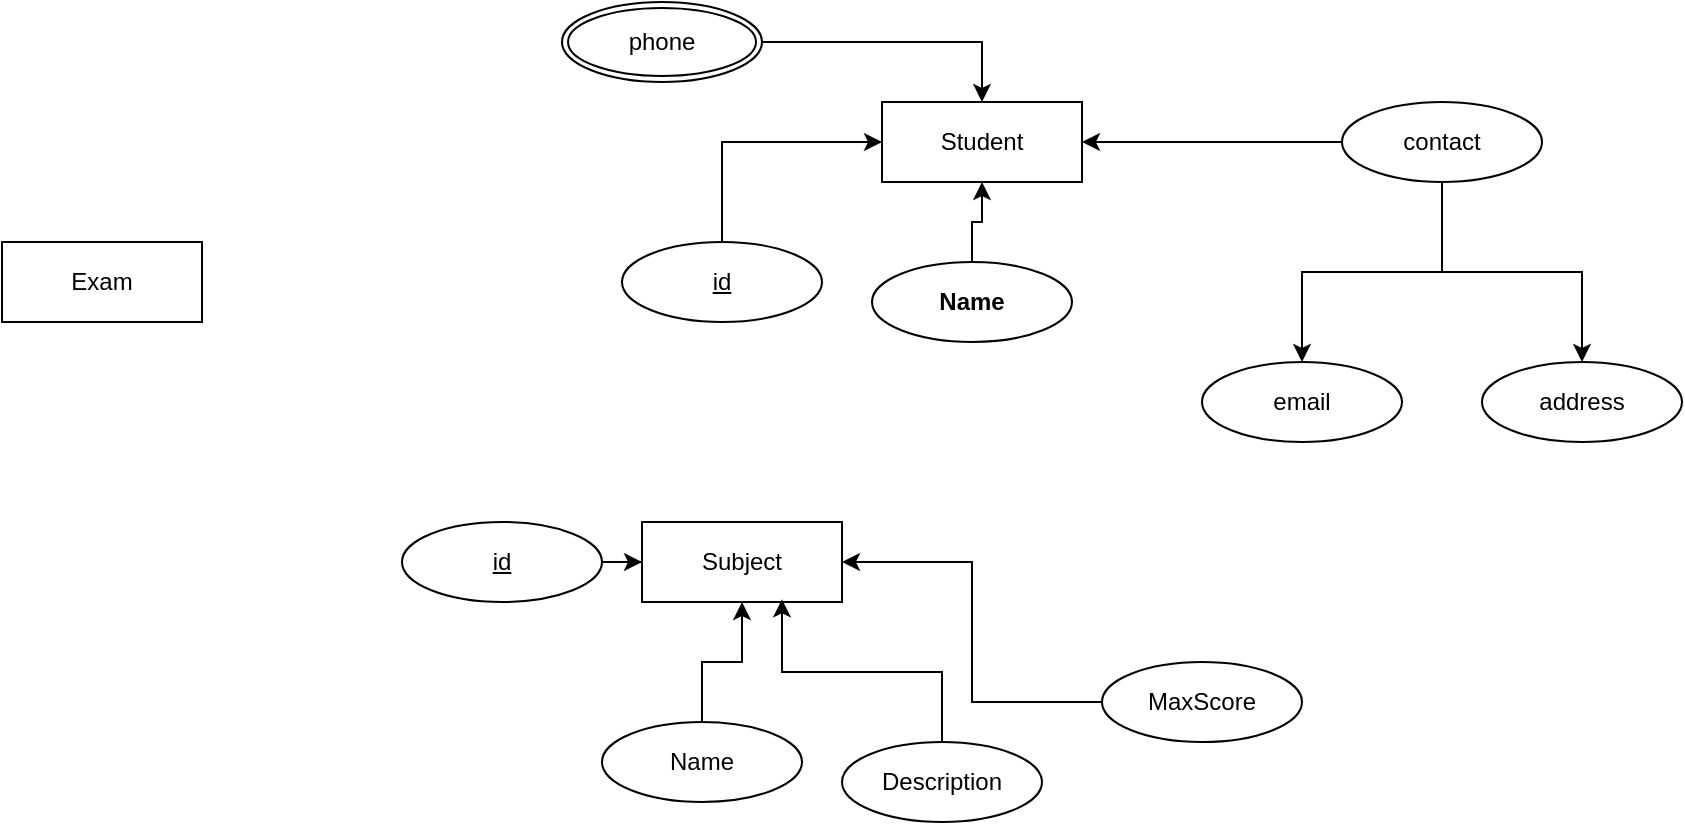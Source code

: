 <mxfile version="21.6.7" type="github">
  <diagram id="R2lEEEUBdFMjLlhIrx00" name="Page-1">
    <mxGraphModel dx="1799" dy="515" grid="1" gridSize="10" guides="1" tooltips="1" connect="1" arrows="1" fold="1" page="1" pageScale="1" pageWidth="850" pageHeight="1100" math="0" shadow="0" extFonts="Permanent Marker^https://fonts.googleapis.com/css?family=Permanent+Marker">
      <root>
        <mxCell id="0" />
        <mxCell id="1" parent="0" />
        <mxCell id="k6XpWZQrTvIHml3gS3ja-1" value="Student" style="whiteSpace=wrap;html=1;align=center;" vertex="1" parent="1">
          <mxGeometry x="380" y="260" width="100" height="40" as="geometry" />
        </mxCell>
        <mxCell id="k6XpWZQrTvIHml3gS3ja-5" style="edgeStyle=orthogonalEdgeStyle;rounded=0;orthogonalLoop=1;jettySize=auto;html=1;exitX=0.5;exitY=0;exitDx=0;exitDy=0;entryX=0.5;entryY=1;entryDx=0;entryDy=0;" edge="1" parent="1" source="k6XpWZQrTvIHml3gS3ja-2" target="k6XpWZQrTvIHml3gS3ja-1">
          <mxGeometry relative="1" as="geometry" />
        </mxCell>
        <mxCell id="k6XpWZQrTvIHml3gS3ja-2" value="Name" style="ellipse;whiteSpace=wrap;html=1;align=center;fontStyle=1" vertex="1" parent="1">
          <mxGeometry x="375" y="340" width="100" height="40" as="geometry" />
        </mxCell>
        <mxCell id="k6XpWZQrTvIHml3gS3ja-4" style="edgeStyle=orthogonalEdgeStyle;rounded=0;orthogonalLoop=1;jettySize=auto;html=1;exitX=0.5;exitY=0;exitDx=0;exitDy=0;entryX=0;entryY=0.5;entryDx=0;entryDy=0;" edge="1" parent="1" source="k6XpWZQrTvIHml3gS3ja-3" target="k6XpWZQrTvIHml3gS3ja-1">
          <mxGeometry relative="1" as="geometry" />
        </mxCell>
        <mxCell id="k6XpWZQrTvIHml3gS3ja-3" value="id" style="ellipse;whiteSpace=wrap;html=1;align=center;fontStyle=4;" vertex="1" parent="1">
          <mxGeometry x="250" y="330" width="100" height="40" as="geometry" />
        </mxCell>
        <mxCell id="k6XpWZQrTvIHml3gS3ja-7" style="edgeStyle=orthogonalEdgeStyle;rounded=0;orthogonalLoop=1;jettySize=auto;html=1;entryX=1;entryY=0.5;entryDx=0;entryDy=0;" edge="1" parent="1" source="k6XpWZQrTvIHml3gS3ja-6" target="k6XpWZQrTvIHml3gS3ja-1">
          <mxGeometry relative="1" as="geometry" />
        </mxCell>
        <mxCell id="k6XpWZQrTvIHml3gS3ja-9" style="edgeStyle=orthogonalEdgeStyle;rounded=0;orthogonalLoop=1;jettySize=auto;html=1;exitX=0.5;exitY=1;exitDx=0;exitDy=0;entryX=0.5;entryY=0;entryDx=0;entryDy=0;" edge="1" parent="1" source="k6XpWZQrTvIHml3gS3ja-6" target="k6XpWZQrTvIHml3gS3ja-8">
          <mxGeometry relative="1" as="geometry" />
        </mxCell>
        <mxCell id="k6XpWZQrTvIHml3gS3ja-11" style="edgeStyle=orthogonalEdgeStyle;rounded=0;orthogonalLoop=1;jettySize=auto;html=1;entryX=0.5;entryY=0;entryDx=0;entryDy=0;" edge="1" parent="1" source="k6XpWZQrTvIHml3gS3ja-6" target="k6XpWZQrTvIHml3gS3ja-10">
          <mxGeometry relative="1" as="geometry" />
        </mxCell>
        <mxCell id="k6XpWZQrTvIHml3gS3ja-6" value="contact" style="ellipse;whiteSpace=wrap;html=1;align=center;" vertex="1" parent="1">
          <mxGeometry x="610" y="260" width="100" height="40" as="geometry" />
        </mxCell>
        <mxCell id="k6XpWZQrTvIHml3gS3ja-8" value="email" style="ellipse;whiteSpace=wrap;html=1;align=center;" vertex="1" parent="1">
          <mxGeometry x="540" y="390" width="100" height="40" as="geometry" />
        </mxCell>
        <mxCell id="k6XpWZQrTvIHml3gS3ja-10" value="address" style="ellipse;whiteSpace=wrap;html=1;align=center;" vertex="1" parent="1">
          <mxGeometry x="680" y="390" width="100" height="40" as="geometry" />
        </mxCell>
        <mxCell id="k6XpWZQrTvIHml3gS3ja-13" style="edgeStyle=orthogonalEdgeStyle;rounded=0;orthogonalLoop=1;jettySize=auto;html=1;entryX=0.5;entryY=0;entryDx=0;entryDy=0;" edge="1" parent="1" source="k6XpWZQrTvIHml3gS3ja-12" target="k6XpWZQrTvIHml3gS3ja-1">
          <mxGeometry relative="1" as="geometry" />
        </mxCell>
        <mxCell id="k6XpWZQrTvIHml3gS3ja-12" value="phone" style="ellipse;shape=doubleEllipse;margin=3;whiteSpace=wrap;html=1;align=center;" vertex="1" parent="1">
          <mxGeometry x="220" y="210" width="100" height="40" as="geometry" />
        </mxCell>
        <mxCell id="k6XpWZQrTvIHml3gS3ja-14" value="Subject" style="whiteSpace=wrap;html=1;align=center;" vertex="1" parent="1">
          <mxGeometry x="260" y="470" width="100" height="40" as="geometry" />
        </mxCell>
        <mxCell id="k6XpWZQrTvIHml3gS3ja-16" style="edgeStyle=orthogonalEdgeStyle;rounded=0;orthogonalLoop=1;jettySize=auto;html=1;" edge="1" parent="1" source="k6XpWZQrTvIHml3gS3ja-15" target="k6XpWZQrTvIHml3gS3ja-14">
          <mxGeometry relative="1" as="geometry" />
        </mxCell>
        <mxCell id="k6XpWZQrTvIHml3gS3ja-15" value="id" style="ellipse;whiteSpace=wrap;html=1;align=center;fontStyle=4;" vertex="1" parent="1">
          <mxGeometry x="140" y="470" width="100" height="40" as="geometry" />
        </mxCell>
        <mxCell id="k6XpWZQrTvIHml3gS3ja-18" style="edgeStyle=orthogonalEdgeStyle;rounded=0;orthogonalLoop=1;jettySize=auto;html=1;entryX=0.5;entryY=1;entryDx=0;entryDy=0;" edge="1" parent="1" source="k6XpWZQrTvIHml3gS3ja-17" target="k6XpWZQrTvIHml3gS3ja-14">
          <mxGeometry relative="1" as="geometry" />
        </mxCell>
        <mxCell id="k6XpWZQrTvIHml3gS3ja-17" value="Name" style="ellipse;whiteSpace=wrap;html=1;align=center;" vertex="1" parent="1">
          <mxGeometry x="240" y="570" width="100" height="40" as="geometry" />
        </mxCell>
        <mxCell id="k6XpWZQrTvIHml3gS3ja-20" style="edgeStyle=orthogonalEdgeStyle;rounded=0;orthogonalLoop=1;jettySize=auto;html=1;entryX=0.7;entryY=0.967;entryDx=0;entryDy=0;entryPerimeter=0;" edge="1" parent="1" source="k6XpWZQrTvIHml3gS3ja-19" target="k6XpWZQrTvIHml3gS3ja-14">
          <mxGeometry relative="1" as="geometry" />
        </mxCell>
        <mxCell id="k6XpWZQrTvIHml3gS3ja-19" value="Description" style="ellipse;whiteSpace=wrap;html=1;align=center;" vertex="1" parent="1">
          <mxGeometry x="360" y="580" width="100" height="40" as="geometry" />
        </mxCell>
        <mxCell id="k6XpWZQrTvIHml3gS3ja-22" style="edgeStyle=orthogonalEdgeStyle;rounded=0;orthogonalLoop=1;jettySize=auto;html=1;entryX=1;entryY=0.5;entryDx=0;entryDy=0;" edge="1" parent="1" source="k6XpWZQrTvIHml3gS3ja-21" target="k6XpWZQrTvIHml3gS3ja-14">
          <mxGeometry relative="1" as="geometry" />
        </mxCell>
        <mxCell id="k6XpWZQrTvIHml3gS3ja-21" value="MaxScore" style="ellipse;whiteSpace=wrap;html=1;align=center;" vertex="1" parent="1">
          <mxGeometry x="490" y="540" width="100" height="40" as="geometry" />
        </mxCell>
        <mxCell id="k6XpWZQrTvIHml3gS3ja-23" value="Exam" style="whiteSpace=wrap;html=1;align=center;" vertex="1" parent="1">
          <mxGeometry x="-60" y="330" width="100" height="40" as="geometry" />
        </mxCell>
      </root>
    </mxGraphModel>
  </diagram>
</mxfile>
